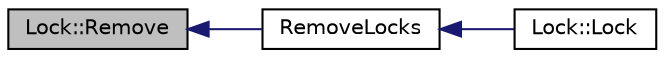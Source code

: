 digraph "Lock::Remove"
{
  edge [fontname="Helvetica",fontsize="10",labelfontname="Helvetica",labelfontsize="10"];
  node [fontname="Helvetica",fontsize="10",shape=record];
  rankdir="LR";
  Node1 [label="Lock::Remove",height=0.2,width=0.4,color="black", fillcolor="grey75", style="filled", fontcolor="black"];
  Node1 -> Node2 [dir="back",color="midnightblue",fontsize="10",style="solid",fontname="Helvetica"];
  Node2 [label="RemoveLocks",height=0.2,width=0.4,color="black", fillcolor="white", style="filled",URL="$d3/d5f/_lock_8cpp.html#a4bb9830123d9472e1e97d8179fd5d913"];
  Node2 -> Node3 [dir="back",color="midnightblue",fontsize="10",style="solid",fontname="Helvetica"];
  Node3 [label="Lock::Lock",height=0.2,width=0.4,color="black", fillcolor="white", style="filled",URL="$db/d3b/class_lock.html#a7686e9075b7e825254b5d28cc65cd09a"];
}
